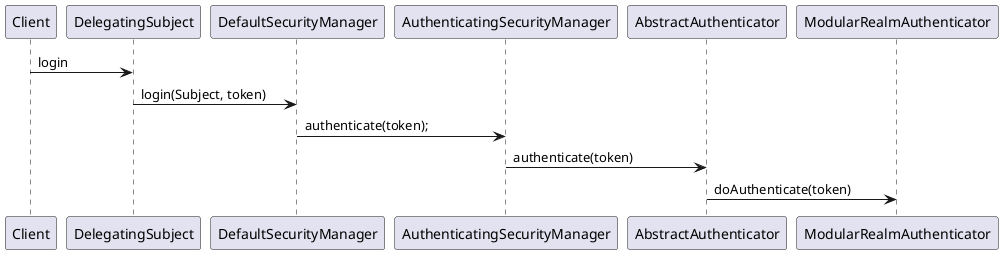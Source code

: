 @startuml
/'
    This diagram describes how do a subject login.
'/

Client -> DelegatingSubject:login
DelegatingSubject -> DefaultSecurityManager:login(Subject, token)
DefaultSecurityManager -> AuthenticatingSecurityManager:authenticate(token);
AuthenticatingSecurityManager -> AbstractAuthenticator: authenticate(token)
AbstractAuthenticator -> ModularRealmAuthenticator: doAuthenticate(token)

@enduml